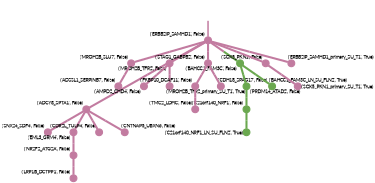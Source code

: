 strict digraph  {
graph[splines=false]; nodesep=0.7; rankdir=TB; ranksep=0.6; forcelabels=true; dpi=600; size=2.5;
0 [color="#c27ba0ff", fillcolor="#c27ba0ff", fixedsize=true, fontname=Lato, fontsize="12pt", height="0.25", label="", penwidth=3, shape=circle, style=filled, xlabel="('ERBB2IP_SAMHD1', False)"];
1 [color="#c27ba0ff", fillcolor="#c27ba0ff", fixedsize=true, fontname=Lato, fontsize="12pt", height="0.25", label="", penwidth=3, shape=circle, style=filled, xlabel="('ADCY8_SPTA1', False)"];
7 [color="#c27ba0ff", fillcolor="#c27ba0ff", fixedsize=true, fontname=Lato, fontsize="12pt", height="0.25", label="", penwidth=3, shape=circle, style=filled, xlabel="('MROH2B_SLU7', False)"];
8 [color="#c27ba0ff", fillcolor="#c27ba0ff", fixedsize=true, fontname=Lato, fontsize="12pt", height="0.25", label="", penwidth=3, shape=circle, style=filled, xlabel="('MROH2B_TFR2', False)"];
10 [color="#c27ba0ff", fillcolor="#c27ba0ff", fixedsize=true, fontname=Lato, fontsize="12pt", height="0.25", label="", penwidth=3, shape=circle, style=filled, xlabel="('STAG1_GABPB2', False)"];
14 [color="#6aa84fff", fillcolor="#6aa84fff", fixedsize=true, fontname=Lato, fontsize="12pt", height="0.25", label="", penwidth=3, shape=circle, style=filled, xlabel="('BAHCC1_FAM3C', False)"];
15 [color="#c27ba0ff", fillcolor="#c27ba0ff", fixedsize=true, fontname=Lato, fontsize="12pt", height="0.25", label="", penwidth=3, shape=circle, style=filled, xlabel="('SOX5_PKN1', False)"];
22 [color="#c27ba0ff", fillcolor="#c27ba0ff", fixedsize=true, fontname=Lato, fontsize="12pt", height="0.25", label="", penwidth=3, shape=circle, style=filled, xlabel="('ERBB2IP_SAMHD1_primary_SU_T1', True)"];
5 [color="#c27ba0ff", fillcolor="#c27ba0ff", fixedsize=true, fontname=Lato, fontsize="12pt", height="0.25", label="", penwidth=3, shape=circle, style=filled, xlabel="('SNX24_SDF4', False)"];
13 [color="#c27ba0ff", fillcolor="#c27ba0ff", fixedsize=true, fontname=Lato, fontsize="12pt", height="0.25", label="", penwidth=3, shape=circle, style=filled, xlabel="('EML3_GRM4', False)"];
17 [color="#c27ba0ff", fillcolor="#c27ba0ff", fixedsize=true, fontname=Lato, fontsize="12pt", height="0.25", label="", penwidth=3, shape=circle, style=filled, xlabel="('CDR2L_TULP4', False)"];
19 [color="#c27ba0ff", fillcolor="#c27ba0ff", fixedsize=true, fontname=Lato, fontsize="12pt", height="0.25", label="", penwidth=3, shape=circle, style=filled, xlabel="('CNTNAP5_UBXN6', False)"];
2 [color="#c27ba0ff", fillcolor="#c27ba0ff", fixedsize=true, fontname=Lato, fontsize="12pt", height="0.25", label="", penwidth=3, shape=circle, style=filled, xlabel="('NR2F2_ATG2A', False)"];
3 [color="#c27ba0ff", fillcolor="#c27ba0ff", fixedsize=true, fontname=Lato, fontsize="12pt", height="0.25", label="", penwidth=3, shape=circle, style=filled, xlabel="('LRP1B_DCTPP1', False)"];
4 [color="#6aa84fff", fillcolor="#6aa84fff", fixedsize=true, fontname=Lato, fontsize="12pt", height="0.25", label="", penwidth=3, shape=circle, style=filled, xlabel="('C21orf140_NRF1', False)"];
20 [color="#6aa84fff", fillcolor="#6aa84fff", fixedsize=true, fontname=Lato, fontsize="12pt", height="0.25", label="", penwidth=3, shape=circle, style=filled, xlabel="('C21orf140_NRF1_LN_SU_FLN2', True)"];
6 [color="#c27ba0ff", fillcolor="#c27ba0ff", fixedsize=true, fontname=Lato, fontsize="12pt", height="0.25", label="", penwidth=3, shape=circle, style=filled, xlabel="('FKBP10_DCAF11', False)"];
9 [color="#c27ba0ff", fillcolor="#c27ba0ff", fixedsize=true, fontname=Lato, fontsize="12pt", height="0.25", label="", penwidth=3, shape=circle, style=filled, xlabel="('TMC2_LDHC', False)"];
16 [color="#c27ba0ff", fillcolor="#c27ba0ff", fixedsize=true, fontname=Lato, fontsize="12pt", height="0.25", label="", penwidth=3, shape=circle, style=filled, xlabel="('ADSSL1_SERPINB7', False)"];
18 [color="#c27ba0ff", fillcolor="#c27ba0ff", fixedsize=true, fontname=Lato, fontsize="12pt", height="0.25", label="", penwidth=3, shape=circle, style=filled, xlabel="('AMPD2_CHD4', False)"];
23 [color="#c27ba0ff", fillcolor="#c27ba0ff", fixedsize=true, fontname=Lato, fontsize="12pt", height="0.25", label="", penwidth=3, shape=circle, style=filled, xlabel="('MROH2B_TFR2_primary_SU_T1', True)"];
12 [color="#c27ba0ff", fillcolor="#c27ba0ff", fixedsize=true, fontname=Lato, fontsize="12pt", height="0.25", label="", penwidth=3, shape=circle, style=filled, xlabel="('CDH18_SPAG17', False)"];
11 [color="#6aa84fff", fillcolor="#6aa84fff", fixedsize=true, fontname=Lato, fontsize="12pt", height="0.25", label="", penwidth=3, shape=circle, style=filled, xlabel="('PRDM14_ATAD2', False)"];
21 [color="#6aa84fff", fillcolor="#6aa84fff", fixedsize=true, fontname=Lato, fontsize="12pt", height="0.25", label="", penwidth=3, shape=circle, style=filled, xlabel="('BAHCC1_FAM3C_LN_SU_FLN2', True)"];
24 [color="#c27ba0ff", fillcolor="#c27ba0ff", fixedsize=true, fontname=Lato, fontsize="12pt", height="0.25", label="", penwidth=3, shape=circle, style=filled, xlabel="('SOX5_PKN1_primary_SU_T1', True)"];
normal [label="", penwidth=3, style=invis, xlabel="('ERBB2IP_SAMHD1', False)"];
0 -> 1  [arrowsize=0, color="#c27ba0ff;0.5:#c27ba0ff", minlen="3.0", penwidth="5.5", style=solid];
0 -> 7  [arrowsize=0, color="#c27ba0ff;0.5:#c27ba0ff", minlen="1.2245988845825195", penwidth="5.5", style=solid];
0 -> 8  [arrowsize=0, color="#c27ba0ff;0.5:#c27ba0ff", minlen="1.203208565711975", penwidth="5.5", style=solid];
0 -> 10  [arrowsize=0, color="#c27ba0ff;0.5:#c27ba0ff", minlen="1.1497325897216797", penwidth="5.5", style=solid];
0 -> 14  [arrowsize=0, color="#c27ba0ff;0.5:#6aa84fff", minlen="1.1069518327713013", penwidth="5.5", style=solid];
0 -> 15  [arrowsize=0, color="#c27ba0ff;0.5:#c27ba0ff", minlen="1.0855615139007568", penwidth="5.5", style=solid];
0 -> 22  [arrowsize=0, color="#c27ba0ff;0.5:#c27ba0ff", minlen="1.026737928390503", penwidth="5.5", style=solid];
1 -> 5  [arrowsize=0, color="#c27ba0ff;0.5:#c27ba0ff", minlen="1.2352941036224365", penwidth="5.5", style=solid];
1 -> 13  [arrowsize=0, color="#c27ba0ff;0.5:#c27ba0ff", minlen="1.1283422708511353", penwidth="5.5", style=solid];
1 -> 17  [arrowsize=0, color="#c27ba0ff;0.5:#c27ba0ff", minlen="1.0641710758209229", penwidth="5.5", style=solid];
1 -> 19  [arrowsize=0, color="#c27ba0ff;0.5:#c27ba0ff", minlen="1.0534759759902954", penwidth="5.5", style=solid];
7 -> 16  [arrowsize=0, color="#c27ba0ff;0.5:#c27ba0ff", minlen="1.0748662948608398", penwidth="5.5", style=solid];
8 -> 18  [arrowsize=0, color="#c27ba0ff;0.5:#c27ba0ff", minlen="1.0641710758209229", penwidth="5.5", style=solid];
8 -> 23  [arrowsize=0, color="#c27ba0ff;0.5:#c27ba0ff", minlen="1.026737928390503", penwidth="5.5", style=solid];
10 -> 6  [arrowsize=0, color="#c27ba0ff;0.5:#c27ba0ff", minlen="1.2352941036224365", penwidth="5.5", style=solid];
10 -> 12  [arrowsize=0, color="#c27ba0ff;0.5:#c27ba0ff", minlen="1.1283422708511353", penwidth="5.5", style=solid];
14 -> 11  [arrowsize=0, color="#6aa84fff;0.5:#6aa84fff", minlen="1.1390373706817627", penwidth="5.5", style=solid];
14 -> 21  [arrowsize=0, color="#6aa84fff;0.5:#6aa84fff", minlen="1.026737928390503", penwidth="5.5", style=solid];
15 -> 24  [arrowsize=0, color="#c27ba0ff;0.5:#c27ba0ff", minlen="1.026737928390503", penwidth="5.5", style=solid];
13 -> 2  [arrowsize=0, color="#c27ba0ff;0.5:#c27ba0ff", minlen="1.9946523904800415", penwidth="5.5", style=solid];
2 -> 3  [arrowsize=0, color="#c27ba0ff;0.5:#c27ba0ff", minlen="1.8128342628479004", penwidth="5.5", style=solid];
4 -> 20  [arrowsize=0, color="#6aa84fff;0.5:#6aa84fff", minlen="1.026737928390503", penwidth="5.5", style=solid];
6 -> 9  [arrowsize=0, color="#c27ba0ff;0.5:#c27ba0ff", minlen="1.1711230278015137", penwidth="5.5", style=solid];
11 -> 4  [arrowsize=0, color="#6aa84fff;0.5:#6aa84fff", minlen="1.3529411554336548", penwidth="5.5", style=solid];
normal -> 0  [arrowsize=0, color="#c27ba0ff", label="", penwidth=4, style=solid];
}
